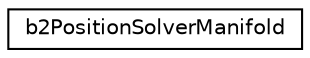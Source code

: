 digraph "Graphical Class Hierarchy"
{
  edge [fontname="Helvetica",fontsize="10",labelfontname="Helvetica",labelfontsize="10"];
  node [fontname="Helvetica",fontsize="10",shape=record];
  rankdir="LR";
  Node0 [label="b2PositionSolverManifold",height=0.2,width=0.4,color="black", fillcolor="white", style="filled",URL="$structb2PositionSolverManifold.html"];
}
